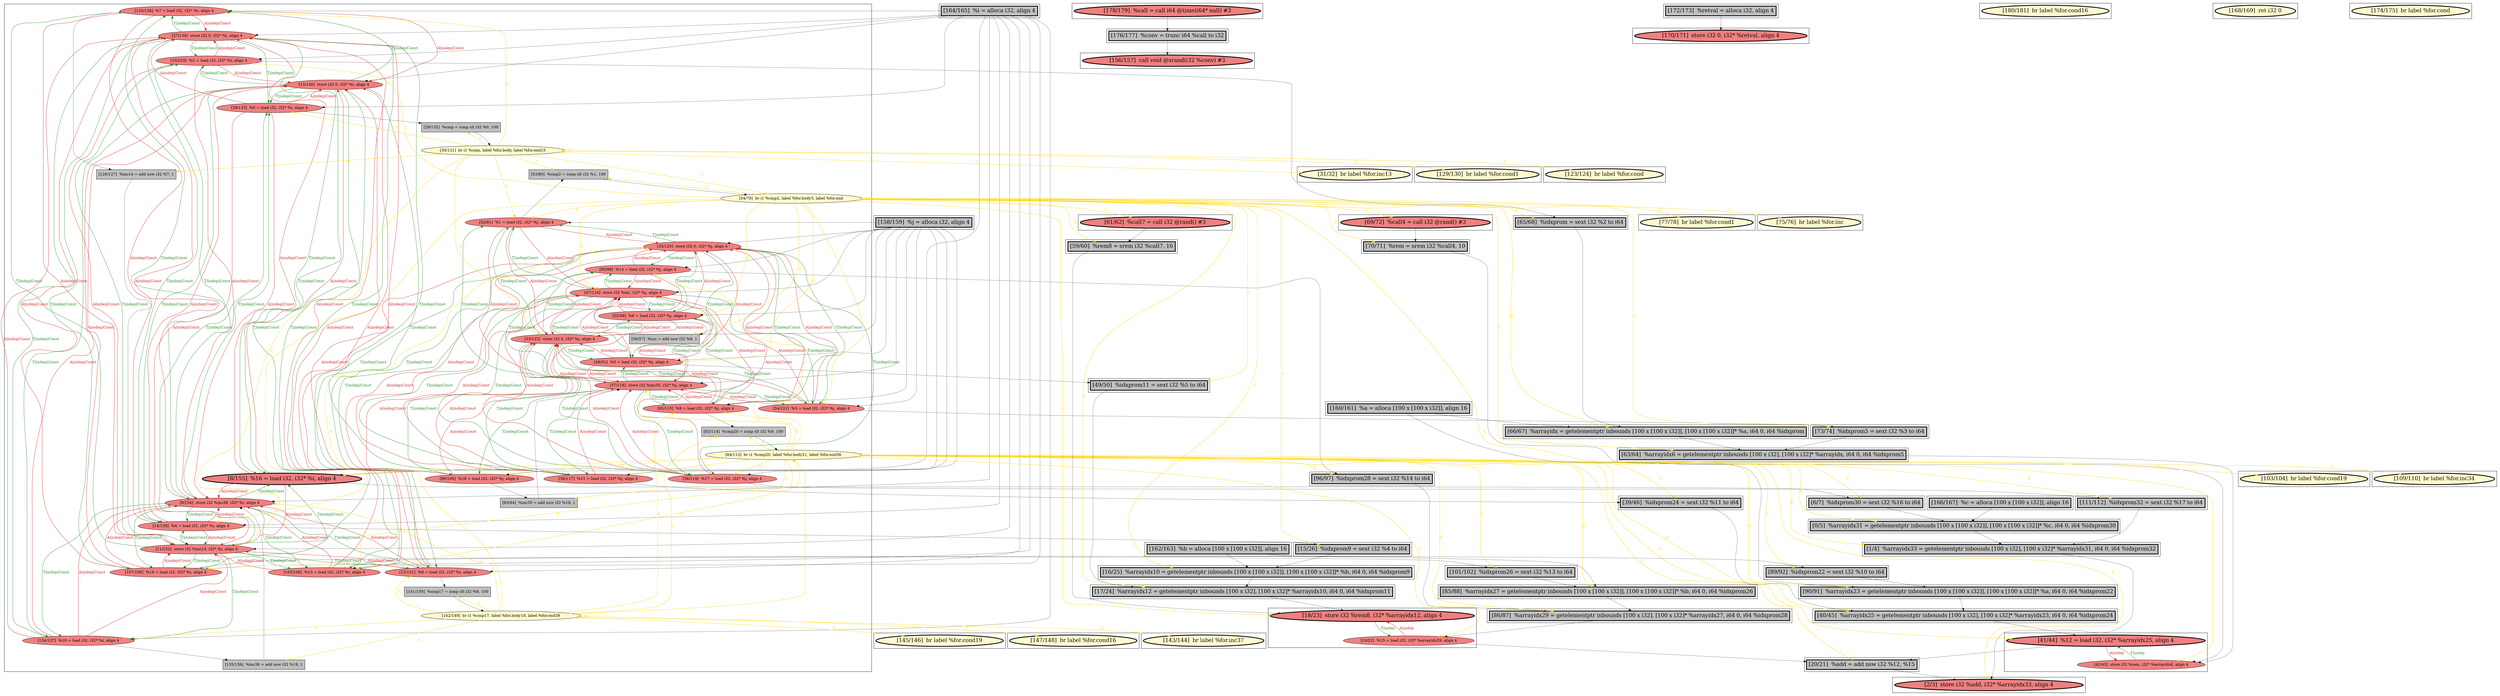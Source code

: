 
digraph G {



node362->node370 [style=solid,color=firebrick3,label="A|indep|Const",penwidth=1.0,fontcolor=firebrick3 ]
node370->node362 [style=solid,color=forestgreen,label="T|indep|Const",penwidth=1.0,fontcolor=forestgreen ]
node393->node387 [style=solid,color=forestgreen,label="T|indep|Const",penwidth=1.0,fontcolor=forestgreen ]
node387->node393 [style=solid,color=firebrick3,label="A|indep|Const",penwidth=1.0,fontcolor=firebrick3 ]
node427->node362 [style=solid,color=black,label="",penwidth=0.5,fontcolor=black ]
node392->node385 [style=solid,color=firebrick3,label="A|indep|Const",penwidth=1.0,fontcolor=firebrick3 ]
node385->node382 [style=solid,color=forestgreen,label="T|indep|Const",penwidth=1.0,fontcolor=forestgreen ]
node382->node385 [style=solid,color=firebrick3,label="A|indep|Const",penwidth=1.0,fontcolor=firebrick3 ]
node393->node372 [style=solid,color=forestgreen,label="T|indep|Const",penwidth=1.0,fontcolor=forestgreen ]
node372->node381 [style=solid,color=firebrick3,label="A|indep|Const",penwidth=1.0,fontcolor=firebrick3 ]
node427->node371 [style=solid,color=black,label="",penwidth=0.5,fontcolor=black ]
node385->node384 [style=solid,color=forestgreen,label="T|indep|Const",penwidth=1.0,fontcolor=forestgreen ]
node344->node343 [style=solid,color=forestgreen,label="T|indep",penwidth=1.0,fontcolor=forestgreen ]
node343->node344 [style=solid,color=firebrick3,label="A|indep",penwidth=1.0,fontcolor=firebrick3 ]
node376->node381 [style=solid,color=firebrick3,label="A|indep|Const",penwidth=1.0,fontcolor=firebrick3 ]
node381->node376 [style=solid,color=forestgreen,label="T|indep|Const",penwidth=1.0,fontcolor=forestgreen ]
node360->node365 [style=solid,color=firebrick3,label="A|indep|Const",penwidth=1.0,fontcolor=firebrick3 ]
node373->node387 [style=solid,color=forestgreen,label="T|indep|Const",penwidth=1.0,fontcolor=forestgreen ]
node387->node373 [style=solid,color=firebrick3,label="A|indep|Const",penwidth=1.0,fontcolor=firebrick3 ]
node363->node380 [style=solid,color=gold,label="C",penwidth=1.0,fontcolor=gold ]
node370->node360 [style=solid,color=forestgreen,label="T|indep|Const",penwidth=1.0,fontcolor=forestgreen ]
node362->node366 [style=solid,color=firebrick3,label="A|indep|Const",penwidth=1.0,fontcolor=firebrick3 ]
node374->node366 [style=solid,color=firebrick3,label="A|indep|Const",penwidth=1.0,fontcolor=firebrick3 ]
node393->node382 [style=solid,color=forestgreen,label="T|indep|Const",penwidth=1.0,fontcolor=forestgreen ]
node365->node369 [style=solid,color=forestgreen,label="T|indep|Const",penwidth=1.0,fontcolor=forestgreen ]
node365->node379 [style=solid,color=forestgreen,label="T|indep|Const",penwidth=1.0,fontcolor=forestgreen ]
node393->node376 [style=solid,color=forestgreen,label="T|indep|Const",penwidth=1.0,fontcolor=forestgreen ]
node392->node381 [style=solid,color=firebrick3,label="A|indep|Const",penwidth=1.0,fontcolor=firebrick3 ]
node365->node368 [style=solid,color=forestgreen,label="T|indep|Const",penwidth=1.0,fontcolor=forestgreen ]
node365->node374 [style=solid,color=forestgreen,label="T|indep|Const",penwidth=1.0,fontcolor=forestgreen ]
node418->node429 [style=solid,color=black,label="",penwidth=0.5,fontcolor=black ]
node343->node418 [style=solid,color=black,label="",penwidth=0.5,fontcolor=black ]
node385->node392 [style=solid,color=forestgreen,label="T|indep|Const",penwidth=1.0,fontcolor=forestgreen ]
node387->node422 [style=solid,color=black,label="",penwidth=0.5,fontcolor=black ]
node379->node421 [style=solid,color=black,label="",penwidth=0.5,fontcolor=black ]
node428->node430 [style=solid,color=black,label="",penwidth=0.5,fontcolor=black ]
node368->node371 [style=solid,color=firebrick3,label="A|indep|Const",penwidth=1.0,fontcolor=firebrick3 ]
node388->node394 [style=solid,color=gold,label="C",penwidth=1.0,fontcolor=gold ]
node385->node386 [style=solid,color=forestgreen,label="T|indep|Const",penwidth=1.0,fontcolor=forestgreen ]
node386->node385 [style=solid,color=firebrick3,label="A|indep|Const",penwidth=1.0,fontcolor=firebrick3 ]
node391->node373 [style=solid,color=firebrick3,label="A|indep|Const",penwidth=1.0,fontcolor=firebrick3 ]
node373->node391 [style=solid,color=forestgreen,label="T|indep|Const",penwidth=1.0,fontcolor=forestgreen ]
node361->node365 [style=solid,color=firebrick3,label="A|indep|Const",penwidth=1.0,fontcolor=firebrick3 ]
node388->node343 [style=solid,color=gold,label="C",penwidth=1.0,fontcolor=gold ]
node391->node352 [style=solid,color=black,label="",penwidth=0.5,fontcolor=black ]
node371->node360 [style=solid,color=forestgreen,label="T|indep|Const",penwidth=1.0,fontcolor=forestgreen ]
node360->node371 [style=solid,color=firebrick3,label="A|indep|Const",penwidth=1.0,fontcolor=firebrick3 ]
node356->node387 [style=solid,color=black,label="",penwidth=0.5,fontcolor=black ]
node386->node394 [style=solid,color=black,label="",penwidth=0.5,fontcolor=black ]
node393->node392 [style=solid,color=forestgreen,label="T|indep|Const",penwidth=1.0,fontcolor=forestgreen ]
node356->node392 [style=solid,color=black,label="",penwidth=0.5,fontcolor=black ]
node363->node364 [style=solid,color=gold,label="C",penwidth=1.0,fontcolor=gold ]
node356->node373 [style=solid,color=black,label="",penwidth=0.5,fontcolor=black ]
node427->node369 [style=solid,color=black,label="",penwidth=0.5,fontcolor=black ]
node341->node340 [style=solid,color=black,label="",penwidth=0.5,fontcolor=black ]
node388->node369 [style=solid,color=gold,label="C",penwidth=1.0,fontcolor=gold ]
node374->node365 [style=solid,color=firebrick3,label="A|indep|Const",penwidth=1.0,fontcolor=firebrick3 ]
node388->node398 [style=solid,color=gold,label="C",penwidth=1.0,fontcolor=gold ]
node427->node366 [style=solid,color=black,label="",penwidth=0.5,fontcolor=black ]
node399->node406 [style=solid,color=black,label="",penwidth=0.5,fontcolor=black ]
node408->node407 [style=solid,color=black,label="",penwidth=0.5,fontcolor=black ]
node384->node393 [style=solid,color=firebrick3,label="A|indep|Const",penwidth=1.0,fontcolor=firebrick3 ]
node393->node384 [style=solid,color=forestgreen,label="T|indep|Const",penwidth=1.0,fontcolor=forestgreen ]
node365->node360 [style=solid,color=forestgreen,label="T|indep|Const",penwidth=1.0,fontcolor=forestgreen ]
node356->node385 [style=solid,color=black,label="",penwidth=0.5,fontcolor=black ]
node385->node372 [style=solid,color=forestgreen,label="T|indep|Const",penwidth=1.0,fontcolor=forestgreen ]
node380->node352 [style=solid,color=gold,label="C",penwidth=1.0,fontcolor=gold ]
node371->node361 [style=solid,color=forestgreen,label="T|indep|Const",penwidth=1.0,fontcolor=forestgreen ]
node361->node371 [style=solid,color=firebrick3,label="A|indep|Const",penwidth=1.0,fontcolor=firebrick3 ]
node420->node340 [style=solid,color=black,label="",penwidth=0.5,fontcolor=black ]
node386->node373 [style=solid,color=firebrick3,label="A|indep|Const",penwidth=1.0,fontcolor=firebrick3 ]
node373->node386 [style=solid,color=forestgreen,label="T|indep|Const",penwidth=1.0,fontcolor=forestgreen ]
node373->node384 [style=solid,color=forestgreen,label="T|indep|Const",penwidth=1.0,fontcolor=forestgreen ]
node359->node393 [style=solid,color=gold,label="C",penwidth=1.0,fontcolor=gold ]
node369->node423 [style=solid,color=black,label="",penwidth=0.5,fontcolor=black ]
node384->node373 [style=solid,color=firebrick3,label="A|indep|Const",penwidth=1.0,fontcolor=firebrick3 ]
node356->node393 [style=solid,color=black,label="",penwidth=0.5,fontcolor=black ]
node374->node370 [style=solid,color=firebrick3,label="A|indep|Const",penwidth=1.0,fontcolor=firebrick3 ]
node374->node357 [style=solid,color=black,label="",penwidth=0.5,fontcolor=black ]
node342->node341 [style=solid,color=black,label="",penwidth=0.5,fontcolor=black ]
node360->node378 [style=solid,color=black,label="",penwidth=0.5,fontcolor=black ]
node372->node385 [style=solid,color=firebrick3,label="A|indep|Const",penwidth=1.0,fontcolor=firebrick3 ]
node398->node351 [style=solid,color=black,label="",penwidth=0.5,fontcolor=black ]
node356->node384 [style=solid,color=black,label="",penwidth=0.5,fontcolor=black ]
node366->node367 [style=solid,color=forestgreen,label="T|indep|Const",penwidth=1.0,fontcolor=forestgreen ]
node366->node362 [style=solid,color=forestgreen,label="T|indep|Const",penwidth=1.0,fontcolor=forestgreen ]
node340->node429 [style=solid,color=black,label="",penwidth=0.5,fontcolor=black ]
node395->node424 [style=solid,color=black,label="",penwidth=0.5,fontcolor=black ]
node394->node381 [style=solid,color=black,label="",penwidth=0.5,fontcolor=black ]
node392->node420 [style=solid,color=black,label="",penwidth=0.5,fontcolor=black ]
node362->node371 [style=solid,color=firebrick3,label="A|indep|Const",penwidth=1.0,fontcolor=firebrick3 ]
node359->node355 [style=solid,color=gold,label="C",penwidth=1.0,fontcolor=gold ]
node388->node423 [style=solid,color=gold,label="C",penwidth=1.0,fontcolor=gold ]
node357->node365 [style=solid,color=black,label="",penwidth=0.5,fontcolor=black ]
node376->node373 [style=solid,color=firebrick3,label="A|indep|Const",penwidth=1.0,fontcolor=firebrick3 ]
node393->node391 [style=solid,color=forestgreen,label="T|indep|Const",penwidth=1.0,fontcolor=forestgreen ]
node366->node379 [style=solid,color=forestgreen,label="T|indep|Const",penwidth=1.0,fontcolor=forestgreen ]
node380->node384 [style=solid,color=gold,label="C",penwidth=1.0,fontcolor=gold ]
node371->node368 [style=solid,color=forestgreen,label="T|indep|Const",penwidth=1.0,fontcolor=forestgreen ]
node386->node381 [style=solid,color=firebrick3,label="A|indep|Const",penwidth=1.0,fontcolor=firebrick3 ]
node373->node382 [style=solid,color=forestgreen,label="T|indep|Const",penwidth=1.0,fontcolor=forestgreen ]
node365->node364 [style=solid,color=forestgreen,label="T|indep|Const",penwidth=1.0,fontcolor=forestgreen ]
node371->node374 [style=solid,color=forestgreen,label="T|indep|Const",penwidth=1.0,fontcolor=forestgreen ]
node422->node426 [style=solid,color=black,label="",penwidth=0.5,fontcolor=black ]
node388->node372 [style=solid,color=gold,label="C",penwidth=1.0,fontcolor=gold ]
node392->node373 [style=solid,color=firebrick3,label="A|indep|Const",penwidth=1.0,fontcolor=firebrick3 ]
node377->node385 [style=solid,color=firebrick3,label="A|indep|Const",penwidth=1.0,fontcolor=firebrick3 ]
node359->node412 [style=solid,color=gold,label="C",penwidth=1.0,fontcolor=gold ]
node391->node381 [style=solid,color=firebrick3,label="A|indep|Const",penwidth=1.0,fontcolor=firebrick3 ]
node390->node373 [style=solid,color=black,label="",penwidth=0.5,fontcolor=black ]
node393->node386 [style=solid,color=forestgreen,label="T|indep|Const",penwidth=1.0,fontcolor=forestgreen ]
node381->node372 [style=solid,color=forestgreen,label="T|indep|Const",penwidth=1.0,fontcolor=forestgreen ]
node365->node362 [style=solid,color=forestgreen,label="T|indep|Const",penwidth=1.0,fontcolor=forestgreen ]
node388->node422 [style=solid,color=gold,label="C",penwidth=1.0,fontcolor=gold ]
node401->node411 [style=solid,color=black,label="",penwidth=0.5,fontcolor=black ]
node376->node414 [style=solid,color=black,label="",penwidth=0.5,fontcolor=black ]
node391->node393 [style=solid,color=firebrick3,label="A|indep|Const",penwidth=1.0,fontcolor=firebrick3 ]
node381->node384 [style=solid,color=forestgreen,label="T|indep|Const",penwidth=1.0,fontcolor=forestgreen ]
node377->node393 [style=solid,color=firebrick3,label="A|indep|Const",penwidth=1.0,fontcolor=firebrick3 ]
node388->node389 [style=solid,color=gold,label="C",penwidth=1.0,fontcolor=gold ]
node366->node361 [style=solid,color=forestgreen,label="T|indep|Const",penwidth=1.0,fontcolor=forestgreen ]
node363->node384 [style=solid,color=gold,label="C",penwidth=1.0,fontcolor=gold ]
node379->node371 [style=solid,color=firebrick3,label="A|indep|Const",penwidth=1.0,fontcolor=firebrick3 ]
node388->node381 [style=solid,color=gold,label="C",penwidth=1.0,fontcolor=gold ]
node382->node381 [style=solid,color=firebrick3,label="A|indep|Const",penwidth=1.0,fontcolor=firebrick3 ]
node359->node389 [style=solid,color=gold,label="C",penwidth=1.0,fontcolor=gold ]
node350->node418 [style=solid,color=black,label="",penwidth=0.5,fontcolor=black ]
node388->node413 [style=solid,color=gold,label="C",penwidth=1.0,fontcolor=gold ]
node424->node426 [style=solid,color=black,label="",penwidth=0.5,fontcolor=black ]
node376->node385 [style=solid,color=firebrick3,label="A|indep|Const",penwidth=1.0,fontcolor=firebrick3 ]
node388->node350 [style=solid,color=gold,label="C",penwidth=1.0,fontcolor=gold ]
node379->node365 [style=solid,color=firebrick3,label="A|indep|Const",penwidth=1.0,fontcolor=firebrick3 ]
node388->node421 [style=solid,color=gold,label="C",penwidth=1.0,fontcolor=gold ]
node368->node365 [style=solid,color=firebrick3,label="A|indep|Const",penwidth=1.0,fontcolor=firebrick3 ]
node363->node375 [style=solid,color=gold,label="C",penwidth=1.0,fontcolor=gold ]
node381->node391 [style=solid,color=forestgreen,label="T|indep|Const",penwidth=1.0,fontcolor=forestgreen ]
node364->node375 [style=solid,color=black,label="",penwidth=0.5,fontcolor=black ]
node361->node366 [style=solid,color=firebrick3,label="A|indep|Const",penwidth=1.0,fontcolor=firebrick3 ]
node371->node379 [style=solid,color=forestgreen,label="T|indep|Const",penwidth=1.0,fontcolor=forestgreen ]
node363->node348 [style=solid,color=gold,label="C",penwidth=1.0,fontcolor=gold ]
node365->node361 [style=solid,color=forestgreen,label="T|indep|Const",penwidth=1.0,fontcolor=forestgreen ]
node360->node370 [style=solid,color=firebrick3,label="A|indep|Const",penwidth=1.0,fontcolor=firebrick3 ]
node384->node381 [style=solid,color=firebrick3,label="A|indep|Const",penwidth=1.0,fontcolor=firebrick3 ]
node388->node418 [style=solid,color=gold,label="C",penwidth=1.0,fontcolor=gold ]
node385->node377 [style=solid,color=forestgreen,label="T|indep|Const",penwidth=1.0,fontcolor=forestgreen ]
node360->node366 [style=solid,color=firebrick3,label="A|indep|Const",penwidth=1.0,fontcolor=firebrick3 ]
node380->node349 [style=solid,color=gold,label="C",penwidth=1.0,fontcolor=gold ]
node405->node399 [style=solid,color=black,label="",penwidth=0.5,fontcolor=black ]
node388->node341 [style=solid,color=gold,label="C",penwidth=1.0,fontcolor=gold ]
node388->node392 [style=solid,color=gold,label="C",penwidth=1.0,fontcolor=gold ]
node363->node385 [style=solid,color=gold,label="C",penwidth=1.0,fontcolor=gold ]
node380->node347 [style=solid,color=gold,label="C",penwidth=1.0,fontcolor=gold ]
node370->node364 [style=solid,color=forestgreen,label="T|indep|Const",penwidth=1.0,fontcolor=forestgreen ]
node384->node385 [style=solid,color=firebrick3,label="A|indep|Const",penwidth=1.0,fontcolor=firebrick3 ]
node388->node342 [style=solid,color=gold,label="C",penwidth=1.0,fontcolor=gold ]
node380->node344 [style=solid,color=gold,label="C",penwidth=1.0,fontcolor=gold ]
node368->node366 [style=solid,color=firebrick3,label="A|indep|Const",penwidth=1.0,fontcolor=firebrick3 ]
node363->node363 [style=solid,color=gold,label="C",penwidth=1.0,fontcolor=gold ]
node369->node365 [style=solid,color=firebrick3,label="A|indep|Const",penwidth=1.0,fontcolor=firebrick3 ]
node407->node351 [style=solid,color=black,label="",penwidth=0.5,fontcolor=black ]
node388->node379 [style=solid,color=gold,label="C",penwidth=1.0,fontcolor=gold ]
node400->node341 [style=solid,color=black,label="",penwidth=0.5,fontcolor=black ]
node380->node353 [style=solid,color=gold,label="C",penwidth=1.0,fontcolor=gold ]
node380->node419 [style=solid,color=gold,label="C",penwidth=1.0,fontcolor=gold ]
node388->node426 [style=solid,color=gold,label="C",penwidth=1.0,fontcolor=gold ]
node354->node353 [style=solid,color=black,label="",penwidth=0.5,fontcolor=black ]
node362->node358 [style=solid,color=black,label="",penwidth=0.5,fontcolor=black ]
node427->node368 [style=solid,color=black,label="",penwidth=0.5,fontcolor=black ]
node374->node371 [style=solid,color=firebrick3,label="A|indep|Const",penwidth=1.0,fontcolor=firebrick3 ]
node380->node376 [style=solid,color=gold,label="C",penwidth=1.0,fontcolor=gold ]
node359->node357 [style=solid,color=gold,label="C",penwidth=1.0,fontcolor=gold ]
node393->node377 [style=solid,color=forestgreen,label="T|indep|Const",penwidth=1.0,fontcolor=forestgreen ]
node380->node380 [style=solid,color=gold,label="C",penwidth=1.0,fontcolor=gold ]
node359->node403 [style=solid,color=gold,label="C",penwidth=1.0,fontcolor=gold ]
node381->node386 [style=solid,color=forestgreen,label="T|indep|Const",penwidth=1.0,fontcolor=forestgreen ]
node388->node420 [style=solid,color=gold,label="C",penwidth=1.0,fontcolor=gold ]
node426->node343 [style=solid,color=black,label="",penwidth=0.5,fontcolor=black ]
node363->node397 [style=solid,color=gold,label="C",penwidth=1.0,fontcolor=gold ]
node388->node424 [style=solid,color=gold,label="C",penwidth=1.0,fontcolor=gold ]
node359->node382 [style=solid,color=gold,label="C",penwidth=1.0,fontcolor=gold ]
node356->node372 [style=solid,color=black,label="",penwidth=0.5,fontcolor=black ]
node359->node359 [style=solid,color=gold,label="C",penwidth=1.0,fontcolor=gold ]
node380->node377 [style=solid,color=gold,label="C",penwidth=1.0,fontcolor=gold ]
node366->node369 [style=solid,color=forestgreen,label="T|indep|Const",penwidth=1.0,fontcolor=forestgreen ]
node381->node387 [style=solid,color=forestgreen,label="T|indep|Const",penwidth=1.0,fontcolor=forestgreen ]
node388->node388 [style=solid,color=gold,label="C",penwidth=1.0,fontcolor=gold ]
node356->node382 [style=solid,color=black,label="",penwidth=0.5,fontcolor=black ]
node375->node363 [style=solid,color=black,label="",penwidth=0.5,fontcolor=black ]
node380->node430 [style=solid,color=gold,label="C",penwidth=1.0,fontcolor=gold ]
node366->node360 [style=solid,color=forestgreen,label="T|indep|Const",penwidth=1.0,fontcolor=forestgreen ]
node388->node387 [style=solid,color=gold,label="C",penwidth=1.0,fontcolor=gold ]
node367->node365 [style=solid,color=firebrick3,label="A|indep|Const",penwidth=1.0,fontcolor=firebrick3 ]
node380->node361 [style=solid,color=gold,label="C",penwidth=1.0,fontcolor=gold ]
node380->node354 [style=solid,color=gold,label="C",penwidth=1.0,fontcolor=gold ]
node346->node345 [style=solid,color=black,label="",penwidth=0.5,fontcolor=black ]
node359->node388 [style=solid,color=gold,label="C",penwidth=1.0,fontcolor=gold ]
node361->node347 [style=solid,color=black,label="",penwidth=0.5,fontcolor=black ]
node366->node368 [style=solid,color=forestgreen,label="T|indep|Const",penwidth=1.0,fontcolor=forestgreen ]
node380->node414 [style=solid,color=gold,label="C",penwidth=1.0,fontcolor=gold ]
node367->node366 [style=solid,color=firebrick3,label="A|indep|Const",penwidth=1.0,fontcolor=firebrick3 ]
node380->node345 [style=solid,color=gold,label="C",penwidth=1.0,fontcolor=gold ]
node385->node391 [style=solid,color=forestgreen,label="T|indep|Const",penwidth=1.0,fontcolor=forestgreen ]
node380->node399 [style=solid,color=gold,label="C",penwidth=1.0,fontcolor=gold ]
node359->node365 [style=solid,color=gold,label="C",penwidth=1.0,fontcolor=gold ]
node366->node374 [style=solid,color=forestgreen,label="T|indep|Const",penwidth=1.0,fontcolor=forestgreen ]
node388->node340 [style=solid,color=gold,label="C",penwidth=1.0,fontcolor=gold ]
node363->node362 [style=solid,color=gold,label="C",penwidth=1.0,fontcolor=gold ]
node388->node351 [style=solid,color=gold,label="C",penwidth=1.0,fontcolor=gold ]
node380->node367 [style=solid,color=gold,label="C",penwidth=1.0,fontcolor=gold ]
node379->node366 [style=solid,color=firebrick3,label="A|indep|Const",penwidth=1.0,fontcolor=firebrick3 ]
node366->node364 [style=solid,color=forestgreen,label="T|indep|Const",penwidth=1.0,fontcolor=forestgreen ]
node380->node405 [style=solid,color=gold,label="C",penwidth=1.0,fontcolor=gold ]
node359->node378 [style=solid,color=gold,label="C",penwidth=1.0,fontcolor=gold ]
node380->node428 [style=solid,color=gold,label="C",penwidth=1.0,fontcolor=gold ]
node363->node358 [style=solid,color=gold,label="C",penwidth=1.0,fontcolor=gold ]
node349->node350 [style=solid,color=forestgreen,label="T|indep",penwidth=1.0,fontcolor=forestgreen ]
node363->node417 [style=solid,color=gold,label="C",penwidth=1.0,fontcolor=gold ]
node388->node368 [style=solid,color=gold,label="C",penwidth=1.0,fontcolor=gold ]
node365->node367 [style=solid,color=forestgreen,label="T|indep|Const",penwidth=1.0,fontcolor=forestgreen ]
node380->node391 [style=solid,color=gold,label="C",penwidth=1.0,fontcolor=gold ]
node427->node370 [style=solid,color=black,label="",penwidth=0.5,fontcolor=black ]
node388->node425 [style=solid,color=gold,label="C",penwidth=1.0,fontcolor=gold ]
node373->node376 [style=solid,color=forestgreen,label="T|indep|Const",penwidth=1.0,fontcolor=forestgreen ]
node373->node377 [style=solid,color=forestgreen,label="T|indep|Const",penwidth=1.0,fontcolor=forestgreen ]
node387->node381 [style=solid,color=firebrick3,label="A|indep|Const",penwidth=1.0,fontcolor=firebrick3 ]
node427->node364 [style=solid,color=black,label="",penwidth=0.5,fontcolor=black ]
node377->node373 [style=solid,color=firebrick3,label="A|indep|Const",penwidth=1.0,fontcolor=firebrick3 ]
node376->node393 [style=solid,color=firebrick3,label="A|indep|Const",penwidth=1.0,fontcolor=firebrick3 ]
node370->node369 [style=solid,color=forestgreen,label="T|indep|Const",penwidth=1.0,fontcolor=forestgreen ]
node371->node367 [style=solid,color=forestgreen,label="T|indep|Const",penwidth=1.0,fontcolor=forestgreen ]
node421->node424 [style=solid,color=black,label="",penwidth=0.5,fontcolor=black ]
node408->node399 [style=solid,color=black,label="",penwidth=0.5,fontcolor=black ]
node382->node373 [style=solid,color=firebrick3,label="A|indep|Const",penwidth=1.0,fontcolor=firebrick3 ]
node371->node364 [style=solid,color=forestgreen,label="T|indep|Const",penwidth=1.0,fontcolor=forestgreen ]
node364->node371 [style=solid,color=firebrick3,label="A|indep|Const",penwidth=1.0,fontcolor=firebrick3 ]
node370->node368 [style=solid,color=forestgreen,label="T|indep|Const",penwidth=1.0,fontcolor=forestgreen ]
node368->node370 [style=solid,color=firebrick3,label="A|indep|Const",penwidth=1.0,fontcolor=firebrick3 ]
node369->node370 [style=solid,color=firebrick3,label="A|indep|Const",penwidth=1.0,fontcolor=firebrick3 ]
node391->node385 [style=solid,color=firebrick3,label="A|indep|Const",penwidth=1.0,fontcolor=firebrick3 ]
node373->node372 [style=solid,color=forestgreen,label="T|indep|Const",penwidth=1.0,fontcolor=forestgreen ]
node406->node349 [style=solid,color=black,label="",penwidth=0.5,fontcolor=black ]
node345->node344 [style=solid,color=black,label="",penwidth=0.5,fontcolor=black ]
node380->node406 [style=solid,color=gold,label="C",penwidth=1.0,fontcolor=gold ]
node372->node393 [style=solid,color=firebrick3,label="A|indep|Const",penwidth=1.0,fontcolor=firebrick3 ]
node388->node386 [style=solid,color=gold,label="C",penwidth=1.0,fontcolor=gold ]
node388->node382 [style=solid,color=gold,label="C",penwidth=1.0,fontcolor=gold ]
node369->node366 [style=solid,color=firebrick3,label="A|indep|Const",penwidth=1.0,fontcolor=firebrick3 ]
node385->node387 [style=solid,color=forestgreen,label="T|indep|Const",penwidth=1.0,fontcolor=forestgreen ]
node356->node377 [style=solid,color=black,label="",penwidth=0.5,fontcolor=black ]
node430->node349 [style=solid,color=black,label="",penwidth=0.5,fontcolor=black ]
node392->node393 [style=solid,color=firebrick3,label="A|indep|Const",penwidth=1.0,fontcolor=firebrick3 ]
node370->node379 [style=solid,color=forestgreen,label="T|indep|Const",penwidth=1.0,fontcolor=forestgreen ]
node385->node376 [style=solid,color=forestgreen,label="T|indep|Const",penwidth=1.0,fontcolor=forestgreen ]
node363->node371 [style=solid,color=gold,label="C",penwidth=1.0,fontcolor=gold ]
node411->node396 [style=solid,color=black,label="",penwidth=0.5,fontcolor=black ]
node364->node370 [style=solid,color=firebrick3,label="A|indep|Const",penwidth=1.0,fontcolor=firebrick3 ]
node388->node407 [style=solid,color=gold,label="C",penwidth=1.0,fontcolor=gold ]
node427->node365 [style=solid,color=black,label="",penwidth=0.5,fontcolor=black ]
node377->node390 [style=solid,color=black,label="",penwidth=0.5,fontcolor=black ]
node373->node392 [style=solid,color=forestgreen,label="T|indep|Const",penwidth=1.0,fontcolor=forestgreen ]
node389->node388 [style=solid,color=black,label="",penwidth=0.5,fontcolor=black ]
node356->node376 [style=solid,color=black,label="",penwidth=0.5,fontcolor=black ]
node382->node389 [style=solid,color=black,label="",penwidth=0.5,fontcolor=black ]
node370->node367 [style=solid,color=forestgreen,label="T|indep|Const",penwidth=1.0,fontcolor=forestgreen ]
node367->node370 [style=solid,color=firebrick3,label="A|indep|Const",penwidth=1.0,fontcolor=firebrick3 ]
node414->node406 [style=solid,color=black,label="",penwidth=0.5,fontcolor=black ]
node364->node365 [style=solid,color=firebrick3,label="A|indep|Const",penwidth=1.0,fontcolor=firebrick3 ]
node356->node391 [style=solid,color=black,label="",penwidth=0.5,fontcolor=black ]
node370->node374 [style=solid,color=forestgreen,label="T|indep|Const",penwidth=1.0,fontcolor=forestgreen ]
node358->node371 [style=solid,color=black,label="",penwidth=0.5,fontcolor=black ]
node367->node405 [style=solid,color=black,label="",penwidth=0.5,fontcolor=black ]
node359->node360 [style=solid,color=gold,label="C",penwidth=1.0,fontcolor=gold ]
node380->node390 [style=solid,color=gold,label="C",penwidth=1.0,fontcolor=gold ]
node388->node429 [style=solid,color=gold,label="C",penwidth=1.0,fontcolor=gold ]
node372->node398 [style=solid,color=black,label="",penwidth=0.5,fontcolor=black ]
node353->node344 [style=solid,color=black,label="",penwidth=0.5,fontcolor=black ]
node372->node373 [style=solid,color=firebrick3,label="A|indep|Const",penwidth=1.0,fontcolor=firebrick3 ]
node383->node380 [style=solid,color=black,label="",penwidth=0.5,fontcolor=black ]
node380->node373 [style=solid,color=gold,label="C",penwidth=1.0,fontcolor=gold ]
node387->node385 [style=solid,color=firebrick3,label="A|indep|Const",penwidth=1.0,fontcolor=firebrick3 ]
node361->node370 [style=solid,color=firebrick3,label="A|indep|Const",penwidth=1.0,fontcolor=firebrick3 ]
node395->node346 [style=solid,color=black,label="",penwidth=0.5,fontcolor=black ]
node367->node371 [style=solid,color=firebrick3,label="A|indep|Const",penwidth=1.0,fontcolor=firebrick3 ]
node350->node349 [style=solid,color=firebrick3,label="A|indep",penwidth=1.0,fontcolor=firebrick3 ]
node378->node359 [style=solid,color=black,label="",penwidth=0.5,fontcolor=black ]
node377->node381 [style=solid,color=firebrick3,label="A|indep|Const",penwidth=1.0,fontcolor=firebrick3 ]
node370->node361 [style=solid,color=forestgreen,label="T|indep|Const",penwidth=1.0,fontcolor=forestgreen ]
node427->node360 [style=solid,color=black,label="",penwidth=0.5,fontcolor=black ]
node384->node383 [style=solid,color=black,label="",penwidth=0.5,fontcolor=black ]
node381->node392 [style=solid,color=forestgreen,label="T|indep|Const",penwidth=1.0,fontcolor=forestgreen ]
node347->node346 [style=solid,color=black,label="",penwidth=0.5,fontcolor=black ]
node369->node371 [style=solid,color=firebrick3,label="A|indep|Const",penwidth=1.0,fontcolor=firebrick3 ]
node380->node383 [style=solid,color=gold,label="C",penwidth=1.0,fontcolor=gold ]
node371->node369 [style=solid,color=forestgreen,label="T|indep|Const",penwidth=1.0,fontcolor=forestgreen ]
node362->node365 [style=solid,color=firebrick3,label="A|indep|Const",penwidth=1.0,fontcolor=firebrick3 ]
node359->node374 [style=solid,color=gold,label="C",penwidth=1.0,fontcolor=gold ]
node427->node361 [style=solid,color=black,label="",penwidth=0.5,fontcolor=black ]
node427->node379 [style=solid,color=black,label="",penwidth=0.5,fontcolor=black ]
node364->node366 [style=solid,color=firebrick3,label="A|indep|Const",penwidth=1.0,fontcolor=firebrick3 ]
node381->node382 [style=solid,color=forestgreen,label="T|indep|Const",penwidth=1.0,fontcolor=forestgreen ]
node380->node346 [style=solid,color=gold,label="C",penwidth=1.0,fontcolor=gold ]
node356->node386 [style=solid,color=black,label="",penwidth=0.5,fontcolor=black ]
node351->node350 [style=solid,color=black,label="",penwidth=0.5,fontcolor=black ]
node363->node383 [style=solid,color=gold,label="C",penwidth=1.0,fontcolor=gold ]
node402->node410 [style=solid,color=black,label="",penwidth=0.5,fontcolor=black ]
node382->node393 [style=solid,color=firebrick3,label="A|indep|Const",penwidth=1.0,fontcolor=firebrick3 ]
node381->node377 [style=solid,color=forestgreen,label="T|indep|Const",penwidth=1.0,fontcolor=forestgreen ]
node423->node407 [style=solid,color=black,label="",penwidth=0.5,fontcolor=black ]
node352->node345 [style=solid,color=black,label="",penwidth=0.5,fontcolor=black ]
node386->node393 [style=solid,color=firebrick3,label="A|indep|Const",penwidth=1.0,fontcolor=firebrick3 ]
node371->node362 [style=solid,color=forestgreen,label="T|indep|Const",penwidth=1.0,fontcolor=forestgreen ]
node356->node381 [style=solid,color=black,label="",penwidth=0.5,fontcolor=black ]
node427->node374 [style=solid,color=black,label="",penwidth=0.5,fontcolor=black ]
node427->node367 [style=solid,color=black,label="",penwidth=0.5,fontcolor=black ]
node368->node342 [style=solid,color=black,label="",penwidth=0.5,fontcolor=black ]
node379->node370 [style=solid,color=firebrick3,label="A|indep|Const",penwidth=1.0,fontcolor=firebrick3 ]
node380->node415 [style=solid,color=gold,label="C",penwidth=1.0,fontcolor=gold ]


subgraph cluster51 {


node430 [penwidth=3.0,fontsize=20,fillcolor=grey,label="[70/71]  %rem = srem i32 %call4, 10",shape=rectangle,style=filled ]



}

subgraph cluster50 {


node429 [penwidth=3.0,fontsize=20,fillcolor=lightcoral,label="[2/3]  store i32 %add, i32* %arrayidx33, align 4",shape=ellipse,style=filled ]



}

subgraph cluster49 {


node428 [penwidth=3.0,fontsize=20,fillcolor=lightcoral,label="[69/72]  %call4 = call i32 @rand() #3",shape=ellipse,style=filled ]



}

subgraph cluster45 {


node424 [penwidth=3.0,fontsize=20,fillcolor=grey,label="[85/88]  %arrayidx27 = getelementptr inbounds [100 x [100 x i32]], [100 x [100 x i32]]* %b, i64 0, i64 %idxprom26",shape=rectangle,style=filled ]



}

subgraph cluster41 {


node420 [penwidth=3.0,fontsize=20,fillcolor=grey,label="[111/112]  %idxprom32 = sext i32 %17 to i64",shape=rectangle,style=filled ]



}

subgraph cluster39 {


node418 [penwidth=3.0,fontsize=20,fillcolor=grey,label="[20/21]  %add = add nsw i32 %12, %15",shape=rectangle,style=filled ]



}

subgraph cluster38 {


node417 [penwidth=3.0,fontsize=20,fillcolor=lemonchiffon,label="[123/124]  br label %for.cond",shape=ellipse,style=filled ]



}

subgraph cluster46 {


node425 [penwidth=3.0,fontsize=20,fillcolor=lemonchiffon,label="[109/110]  br label %for.inc34",shape=ellipse,style=filled ]



}

subgraph cluster37 {


node416 [penwidth=3.0,fontsize=20,fillcolor=lemonchiffon,label="[180/181]  br label %for.cond16",shape=ellipse,style=filled ]



}

subgraph cluster36 {


node415 [penwidth=3.0,fontsize=20,fillcolor=lemonchiffon,label="[75/76]  br label %for.inc",shape=ellipse,style=filled ]



}

subgraph cluster15 {


node394 [fillcolor=grey,label="[93/94]  %inc35 = add nsw i32 %18, 1",shape=rectangle,style=filled ]
node369 [fillcolor=lightcoral,label="[107/108]  %10 = load i32, i32* %i, align 4",shape=ellipse,style=filled ]
node375 [fillcolor=grey,label="[29/132]  %cmp = icmp slt i32 %0, 100",shape=rectangle,style=filled ]
node368 [penwidth=3.0,fontsize=20,fillcolor=lightcoral,label="[8/155]  %16 = load i32, i32* %i, align 4",shape=ellipse,style=filled ]
node358 [fillcolor=grey,label="[126/127]  %inc14 = add nsw i32 %7, 1",shape=rectangle,style=filled ]
node371 [fillcolor=lightcoral,label="[11/152]  store i32 %inc14, i32* %i, align 4",shape=ellipse,style=filled ]
node365 [fillcolor=lightcoral,label="[9/154]  store i32 %inc38, i32* %i, align 4",shape=ellipse,style=filled ]
node363 [fillcolor=lemonchiffon,label="[30/131]  br i1 %cmp, label %for.body, label %for.end15",shape=ellipse,style=filled ]
node367 [fillcolor=lightcoral,label="[10/153]  %2 = load i32, i32* %i, align 4",shape=ellipse,style=filled ]
node385 [fillcolor=lightcoral,label="[33/122]  store i32 0, i32* %j, align 4",shape=ellipse,style=filled ]
node372 [fillcolor=lightcoral,label="[38/117]  %11 = load i32, i32* %j, align 4",shape=ellipse,style=filled ]
node366 [fillcolor=lightcoral,label="[13/140]  store i32 0, i32* %i, align 4",shape=ellipse,style=filled ]
node360 [fillcolor=lightcoral,label="[12/151]  %8 = load i32, i32* %i, align 4",shape=ellipse,style=filled ]
node393 [fillcolor=lightcoral,label="[35/120]  store i32 0, i32* %j, align 4",shape=ellipse,style=filled ]
node357 [fillcolor=grey,label="[135/136]  %inc38 = add nsw i32 %19, 1",shape=rectangle,style=filled ]
node377 [fillcolor=lightcoral,label="[55/58]  %6 = load i32, i32* %j, align 4",shape=ellipse,style=filled ]
node364 [fillcolor=lightcoral,label="[28/133]  %0 = load i32, i32* %i, align 4",shape=ellipse,style=filled ]
node378 [fillcolor=grey,label="[141/150]  %cmp17 = icmp slt i32 %8, 100",shape=rectangle,style=filled ]
node359 [fillcolor=lemonchiffon,label="[142/149]  br i1 %cmp17, label %for.body18, label %for.end39",shape=ellipse,style=filled ]
node373 [fillcolor=lightcoral,label="[47/116]  store i32 %inc, i32* %j, align 4",shape=ellipse,style=filled ]
node376 [fillcolor=lightcoral,label="[34/121]  %3 = load i32, i32* %j, align 4",shape=ellipse,style=filled ]
node362 [fillcolor=lightcoral,label="[125/128]  %7 = load i32, i32* %i, align 4",shape=ellipse,style=filled ]
node382 [fillcolor=lightcoral,label="[82/115]  %9 = load i32, i32* %j, align 4",shape=ellipse,style=filled ]
node387 [fillcolor=lightcoral,label="[95/98]  %14 = load i32, i32* %j, align 4",shape=ellipse,style=filled ]
node374 [fillcolor=lightcoral,label="[134/137]  %19 = load i32, i32* %i, align 4",shape=ellipse,style=filled ]
node390 [fillcolor=grey,label="[56/57]  %inc = add nsw i32 %6, 1",shape=rectangle,style=filled ]
node379 [fillcolor=lightcoral,label="[105/106]  %13 = load i32, i32* %i, align 4",shape=ellipse,style=filled ]
node386 [fillcolor=lightcoral,label="[99/100]  %18 = load i32, i32* %j, align 4",shape=ellipse,style=filled ]
node392 [fillcolor=lightcoral,label="[36/119]  %17 = load i32, i32* %j, align 4",shape=ellipse,style=filled ]
node380 [fillcolor=lemonchiffon,label="[54/79]  br i1 %cmp2, label %for.body3, label %for.end",shape=ellipse,style=filled ]
node381 [fillcolor=lightcoral,label="[37/118]  store i32 %inc35, i32* %j, align 4",shape=ellipse,style=filled ]
node370 [fillcolor=lightcoral,label="[27/138]  store i32 0, i32* %i, align 4",shape=ellipse,style=filled ]
node383 [fillcolor=grey,label="[53/80]  %cmp2 = icmp slt i32 %1, 100",shape=rectangle,style=filled ]
node384 [fillcolor=lightcoral,label="[52/81]  %1 = load i32, i32* %j, align 4",shape=ellipse,style=filled ]
node388 [fillcolor=lemonchiffon,label="[84/113]  br i1 %cmp20, label %for.body21, label %for.end36",shape=ellipse,style=filled ]
node389 [fillcolor=grey,label="[83/114]  %cmp20 = icmp slt i32 %9, 100",shape=rectangle,style=filled ]
node361 [fillcolor=lightcoral,label="[14/139]  %4 = load i32, i32* %i, align 4",shape=ellipse,style=filled ]
node391 [fillcolor=lightcoral,label="[48/51]  %5 = load i32, i32* %j, align 4",shape=ellipse,style=filled ]



}

subgraph cluster40 {


node419 [penwidth=3.0,fontsize=20,fillcolor=lemonchiffon,label="[77/78]  br label %for.cond1",shape=ellipse,style=filled ]



}

subgraph cluster35 {


node414 [penwidth=3.0,fontsize=20,fillcolor=grey,label="[73/74]  %idxprom5 = sext i32 %3 to i64",shape=rectangle,style=filled ]



}

subgraph cluster42 {


node421 [penwidth=3.0,fontsize=20,fillcolor=grey,label="[101/102]  %idxprom26 = sext i32 %13 to i64",shape=rectangle,style=filled ]



}

subgraph cluster11 {


node353 [penwidth=3.0,fontsize=20,fillcolor=grey,label="[59/60]  %rem8 = srem i32 %call7, 10",shape=rectangle,style=filled ]



}

subgraph cluster43 {


node422 [penwidth=3.0,fontsize=20,fillcolor=grey,label="[96/97]  %idxprom28 = sext i32 %14 to i64",shape=rectangle,style=filled ]



}

subgraph cluster19 {


node398 [penwidth=3.0,fontsize=20,fillcolor=grey,label="[39/46]  %idxprom24 = sext i32 %11 to i64",shape=rectangle,style=filled ]



}

subgraph cluster9 {


node351 [penwidth=3.0,fontsize=20,fillcolor=grey,label="[40/45]  %arrayidx25 = getelementptr inbounds [100 x i32], [100 x i32]* %arrayidx23, i64 0, i64 %idxprom24",shape=rectangle,style=filled ]



}

subgraph cluster8 {


node350 [penwidth=3.0,fontsize=20,fillcolor=lightcoral,label="[41/44]  %12 = load i32, i32* %arrayidx25, align 4",shape=ellipse,style=filled ]
node349 [fillcolor=lightcoral,label="[42/43]  store i32 %rem, i32* %arrayidx6, align 4",shape=ellipse,style=filled ]



}

subgraph cluster10 {


node352 [penwidth=3.0,fontsize=20,fillcolor=grey,label="[49/50]  %idxprom11 = sext i32 %5 to i64",shape=rectangle,style=filled ]



}

subgraph cluster23 {


node402 [penwidth=3.0,fontsize=20,fillcolor=grey,label="[172/173]  %retval = alloca i32, align 4",shape=rectangle,style=filled ]



}

subgraph cluster7 {


node348 [penwidth=3.0,fontsize=20,fillcolor=lemonchiffon,label="[31/32]  br label %for.inc13",shape=ellipse,style=filled ]



}

subgraph cluster14 {


node356 [penwidth=3.0,fontsize=20,fillcolor=grey,label="[158/159]  %j = alloca i32, align 4",shape=rectangle,style=filled ]



}

subgraph cluster44 {


node423 [penwidth=3.0,fontsize=20,fillcolor=grey,label="[89/92]  %idxprom22 = sext i32 %10 to i64",shape=rectangle,style=filled ]



}

subgraph cluster6 {


node347 [penwidth=3.0,fontsize=20,fillcolor=grey,label="[15/26]  %idxprom9 = sext i32 %4 to i64",shape=rectangle,style=filled ]



}

subgraph cluster30 {


node409 [penwidth=3.0,fontsize=20,fillcolor=lemonchiffon,label="[168/169]  ret i32 0",shape=ellipse,style=filled ]



}

subgraph cluster31 {


node410 [penwidth=3.0,fontsize=20,fillcolor=lightcoral,label="[170/171]  store i32 0, i32* %retval, align 4",shape=ellipse,style=filled ]



}

subgraph cluster0 {


node340 [penwidth=3.0,fontsize=20,fillcolor=grey,label="[1/4]  %arrayidx33 = getelementptr inbounds [100 x i32], [100 x i32]* %arrayidx31, i64 0, i64 %idxprom32",shape=rectangle,style=filled ]



}

subgraph cluster13 {


node355 [penwidth=3.0,fontsize=20,fillcolor=lemonchiffon,label="[145/146]  br label %for.cond19",shape=ellipse,style=filled ]



}

subgraph cluster5 {


node346 [penwidth=3.0,fontsize=20,fillcolor=grey,label="[16/25]  %arrayidx10 = getelementptr inbounds [100 x [100 x i32]], [100 x [100 x i32]]* %b, i64 0, i64 %idxprom9",shape=rectangle,style=filled ]



}

subgraph cluster47 {


node426 [penwidth=3.0,fontsize=20,fillcolor=grey,label="[86/87]  %arrayidx29 = getelementptr inbounds [100 x i32], [100 x i32]* %arrayidx27, i64 0, i64 %idxprom28",shape=rectangle,style=filled ]



}

subgraph cluster1 {


node341 [penwidth=3.0,fontsize=20,fillcolor=grey,label="[0/5]  %arrayidx31 = getelementptr inbounds [100 x [100 x i32]], [100 x [100 x i32]]* %c, i64 0, i64 %idxprom30",shape=rectangle,style=filled ]



}

subgraph cluster32 {


node411 [penwidth=3.0,fontsize=20,fillcolor=grey,label="[176/177]  %conv = trunc i64 %call to i32",shape=rectangle,style=filled ]



}

subgraph cluster3 {


node344 [penwidth=3.0,fontsize=20,fillcolor=lightcoral,label="[18/23]  store i32 %rem8, i32* %arrayidx12, align 4",shape=ellipse,style=filled ]
node343 [fillcolor=lightcoral,label="[19/22]  %15 = load i32, i32* %arrayidx29, align 4",shape=ellipse,style=filled ]



}

subgraph cluster48 {


node427 [penwidth=3.0,fontsize=20,fillcolor=grey,label="[164/165]  %i = alloca i32, align 4",shape=rectangle,style=filled ]



}

subgraph cluster4 {


node345 [penwidth=3.0,fontsize=20,fillcolor=grey,label="[17/24]  %arrayidx12 = getelementptr inbounds [100 x i32], [100 x i32]* %arrayidx10, i64 0, i64 %idxprom11",shape=rectangle,style=filled ]



}

subgraph cluster17 {


node396 [penwidth=3.0,fontsize=20,fillcolor=lightcoral,label="[156/157]  call void @srand(i32 %conv) #3",shape=ellipse,style=filled ]



}

subgraph cluster16 {


node395 [penwidth=3.0,fontsize=20,fillcolor=grey,label="[162/163]  %b = alloca [100 x [100 x i32]], align 16",shape=rectangle,style=filled ]



}

subgraph cluster2 {


node342 [penwidth=3.0,fontsize=20,fillcolor=grey,label="[6/7]  %idxprom30 = sext i32 %16 to i64",shape=rectangle,style=filled ]



}

subgraph cluster34 {


node413 [penwidth=3.0,fontsize=20,fillcolor=lemonchiffon,label="[103/104]  br label %for.cond19",shape=ellipse,style=filled ]



}

subgraph cluster22 {


node401 [penwidth=3.0,fontsize=20,fillcolor=lightcoral,label="[178/179]  %call = call i64 @time(i64* null) #3",shape=ellipse,style=filled ]



}

subgraph cluster25 {


node404 [penwidth=3.0,fontsize=20,fillcolor=lemonchiffon,label="[174/175]  br label %for.cond",shape=ellipse,style=filled ]



}

subgraph cluster18 {


node397 [penwidth=3.0,fontsize=20,fillcolor=lemonchiffon,label="[129/130]  br label %for.cond1",shape=ellipse,style=filled ]



}

subgraph cluster29 {


node408 [penwidth=3.0,fontsize=20,fillcolor=grey,label="[160/161]  %a = alloca [100 x [100 x i32]], align 16",shape=rectangle,style=filled ]



}

subgraph cluster20 {


node399 [penwidth=3.0,fontsize=20,fillcolor=grey,label="[66/67]  %arrayidx = getelementptr inbounds [100 x [100 x i32]], [100 x [100 x i32]]* %a, i64 0, i64 %idxprom",shape=rectangle,style=filled ]



}

subgraph cluster26 {


node405 [penwidth=3.0,fontsize=20,fillcolor=grey,label="[65/68]  %idxprom = sext i32 %2 to i64",shape=rectangle,style=filled ]



}

subgraph cluster24 {


node403 [penwidth=3.0,fontsize=20,fillcolor=lemonchiffon,label="[143/144]  br label %for.inc37",shape=ellipse,style=filled ]



}

subgraph cluster28 {


node407 [penwidth=3.0,fontsize=20,fillcolor=grey,label="[90/91]  %arrayidx23 = getelementptr inbounds [100 x [100 x i32]], [100 x [100 x i32]]* %a, i64 0, i64 %idxprom22",shape=rectangle,style=filled ]



}

subgraph cluster27 {


node406 [penwidth=3.0,fontsize=20,fillcolor=grey,label="[63/64]  %arrayidx6 = getelementptr inbounds [100 x i32], [100 x i32]* %arrayidx, i64 0, i64 %idxprom5",shape=rectangle,style=filled ]



}

subgraph cluster21 {


node400 [penwidth=3.0,fontsize=20,fillcolor=grey,label="[166/167]  %c = alloca [100 x [100 x i32]], align 16",shape=rectangle,style=filled ]



}

subgraph cluster12 {


node354 [penwidth=3.0,fontsize=20,fillcolor=lightcoral,label="[61/62]  %call7 = call i32 @rand() #3",shape=ellipse,style=filled ]



}

subgraph cluster33 {


node412 [penwidth=3.0,fontsize=20,fillcolor=lemonchiffon,label="[147/148]  br label %for.cond16",shape=ellipse,style=filled ]



}

}
